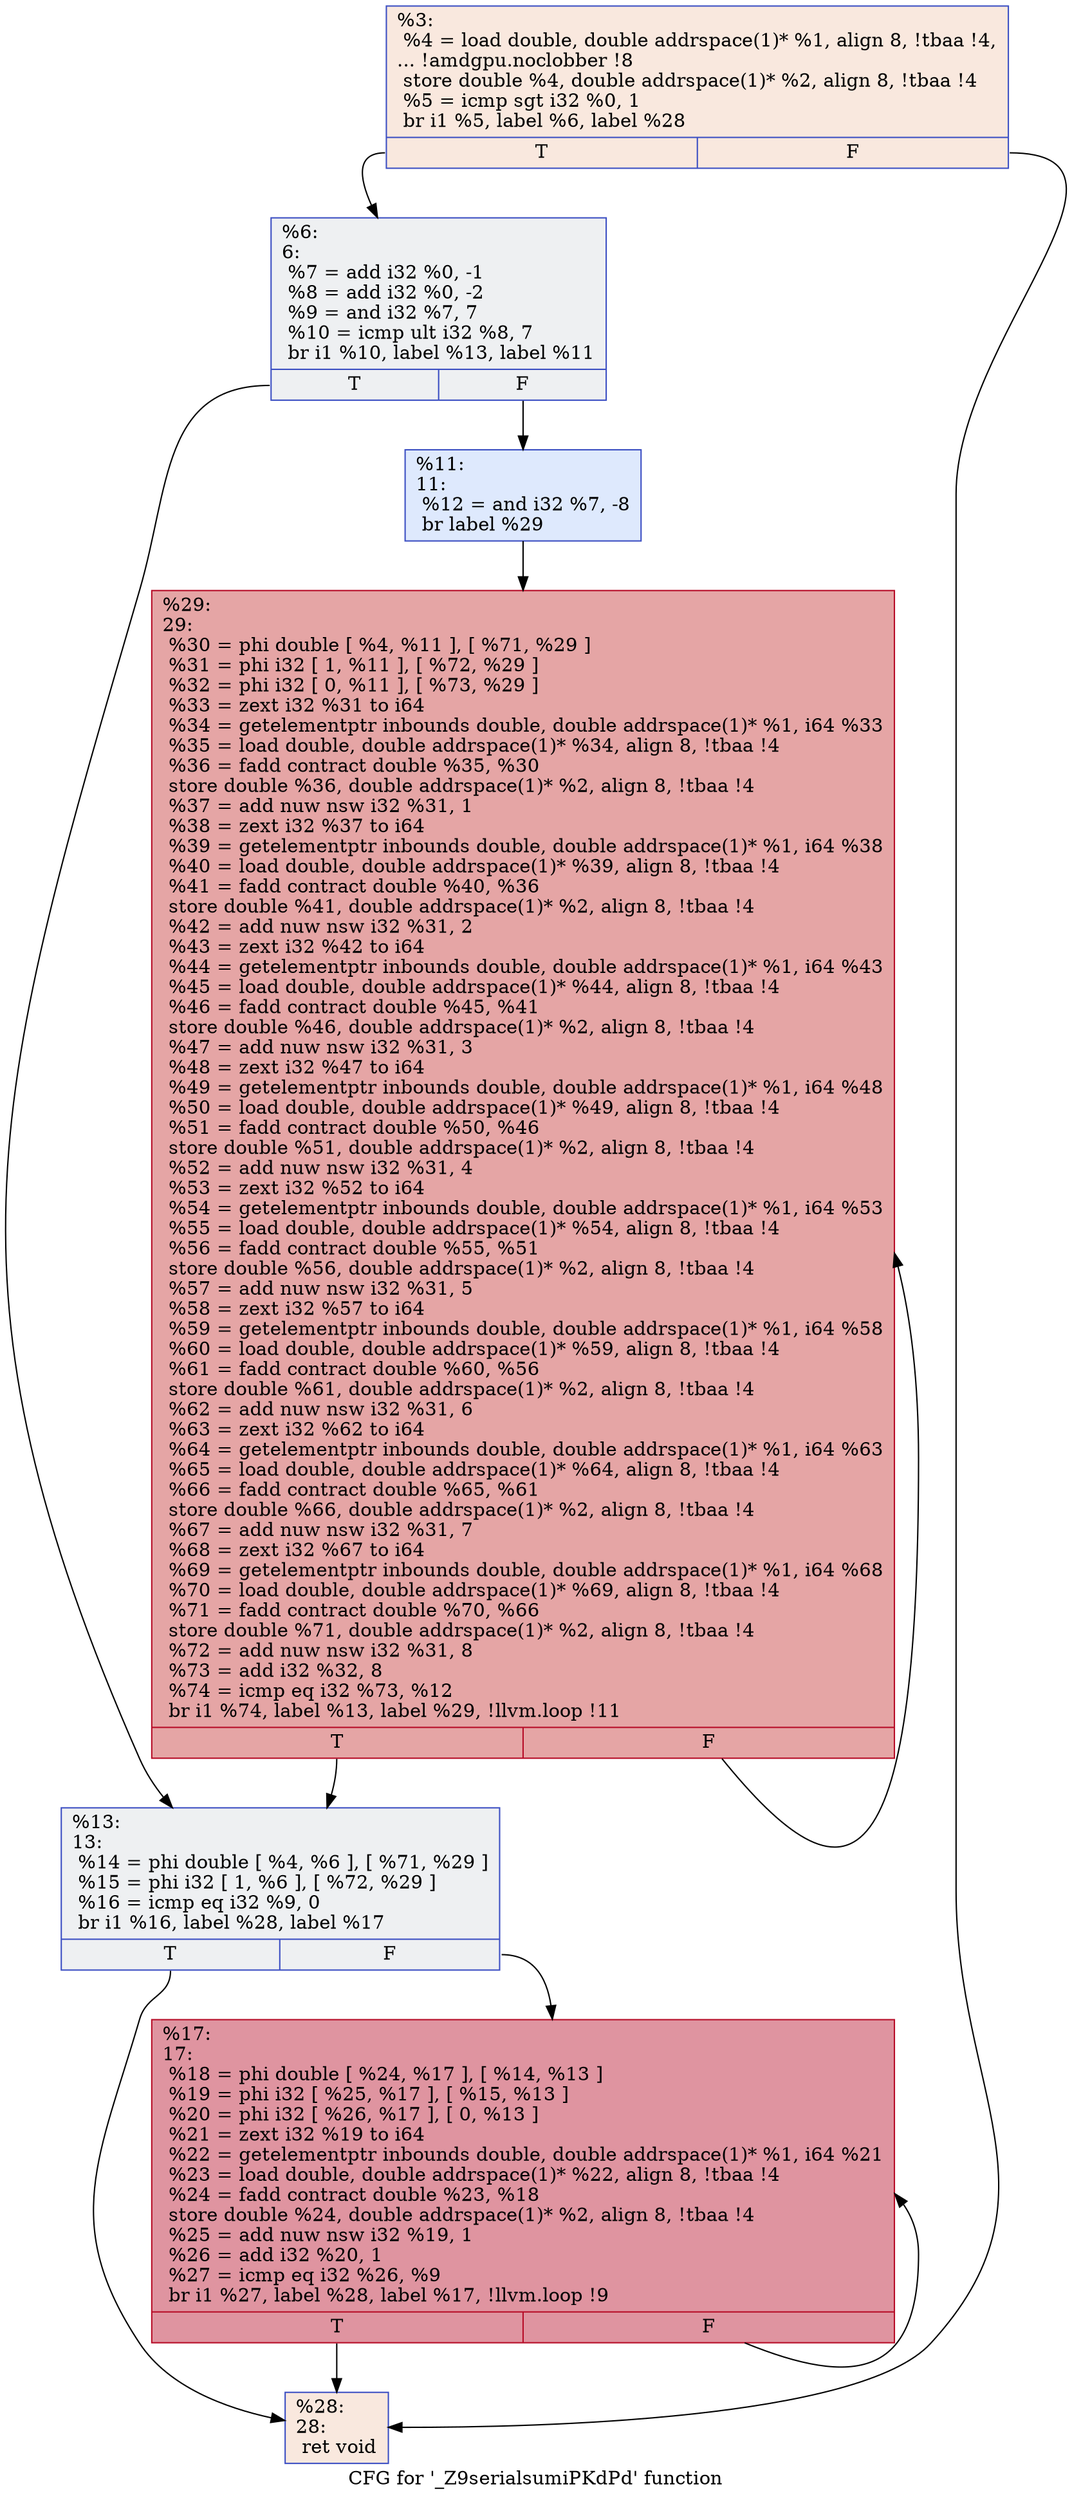 digraph "CFG for '_Z9serialsumiPKdPd' function" {
	label="CFG for '_Z9serialsumiPKdPd' function";

	Node0x536ca00 [shape=record,color="#3d50c3ff", style=filled, fillcolor="#f2cab570",label="{%3:\l  %4 = load double, double addrspace(1)* %1, align 8, !tbaa !4,\l... !amdgpu.noclobber !8\l  store double %4, double addrspace(1)* %2, align 8, !tbaa !4\l  %5 = icmp sgt i32 %0, 1\l  br i1 %5, label %6, label %28\l|{<s0>T|<s1>F}}"];
	Node0x536ca00:s0 -> Node0x536e510;
	Node0x536ca00:s1 -> Node0x536e5a0;
	Node0x536e510 [shape=record,color="#3d50c3ff", style=filled, fillcolor="#d9dce170",label="{%6:\l6:                                                \l  %7 = add i32 %0, -1\l  %8 = add i32 %0, -2\l  %9 = and i32 %7, 7\l  %10 = icmp ult i32 %8, 7\l  br i1 %10, label %13, label %11\l|{<s0>T|<s1>F}}"];
	Node0x536e510:s0 -> Node0x536d780;
	Node0x536e510:s1 -> Node0x536ea40;
	Node0x536ea40 [shape=record,color="#3d50c3ff", style=filled, fillcolor="#b5cdfa70",label="{%11:\l11:                                               \l  %12 = and i32 %7, -8\l  br label %29\l}"];
	Node0x536ea40 -> Node0x536ec40;
	Node0x536d780 [shape=record,color="#3d50c3ff", style=filled, fillcolor="#d9dce170",label="{%13:\l13:                                               \l  %14 = phi double [ %4, %6 ], [ %71, %29 ]\l  %15 = phi i32 [ 1, %6 ], [ %72, %29 ]\l  %16 = icmp eq i32 %9, 0\l  br i1 %16, label %28, label %17\l|{<s0>T|<s1>F}}"];
	Node0x536d780:s0 -> Node0x536e5a0;
	Node0x536d780:s1 -> Node0x536e860;
	Node0x536e860 [shape=record,color="#b70d28ff", style=filled, fillcolor="#b70d2870",label="{%17:\l17:                                               \l  %18 = phi double [ %24, %17 ], [ %14, %13 ]\l  %19 = phi i32 [ %25, %17 ], [ %15, %13 ]\l  %20 = phi i32 [ %26, %17 ], [ 0, %13 ]\l  %21 = zext i32 %19 to i64\l  %22 = getelementptr inbounds double, double addrspace(1)* %1, i64 %21\l  %23 = load double, double addrspace(1)* %22, align 8, !tbaa !4\l  %24 = fadd contract double %23, %18\l  store double %24, double addrspace(1)* %2, align 8, !tbaa !4\l  %25 = add nuw nsw i32 %19, 1\l  %26 = add i32 %20, 1\l  %27 = icmp eq i32 %26, %9\l  br i1 %27, label %28, label %17, !llvm.loop !9\l|{<s0>T|<s1>F}}"];
	Node0x536e860:s0 -> Node0x536e5a0;
	Node0x536e860:s1 -> Node0x536e860;
	Node0x536e5a0 [shape=record,color="#3d50c3ff", style=filled, fillcolor="#f2cab570",label="{%28:\l28:                                               \l  ret void\l}"];
	Node0x536ec40 [shape=record,color="#b70d28ff", style=filled, fillcolor="#c5333470",label="{%29:\l29:                                               \l  %30 = phi double [ %4, %11 ], [ %71, %29 ]\l  %31 = phi i32 [ 1, %11 ], [ %72, %29 ]\l  %32 = phi i32 [ 0, %11 ], [ %73, %29 ]\l  %33 = zext i32 %31 to i64\l  %34 = getelementptr inbounds double, double addrspace(1)* %1, i64 %33\l  %35 = load double, double addrspace(1)* %34, align 8, !tbaa !4\l  %36 = fadd contract double %35, %30\l  store double %36, double addrspace(1)* %2, align 8, !tbaa !4\l  %37 = add nuw nsw i32 %31, 1\l  %38 = zext i32 %37 to i64\l  %39 = getelementptr inbounds double, double addrspace(1)* %1, i64 %38\l  %40 = load double, double addrspace(1)* %39, align 8, !tbaa !4\l  %41 = fadd contract double %40, %36\l  store double %41, double addrspace(1)* %2, align 8, !tbaa !4\l  %42 = add nuw nsw i32 %31, 2\l  %43 = zext i32 %42 to i64\l  %44 = getelementptr inbounds double, double addrspace(1)* %1, i64 %43\l  %45 = load double, double addrspace(1)* %44, align 8, !tbaa !4\l  %46 = fadd contract double %45, %41\l  store double %46, double addrspace(1)* %2, align 8, !tbaa !4\l  %47 = add nuw nsw i32 %31, 3\l  %48 = zext i32 %47 to i64\l  %49 = getelementptr inbounds double, double addrspace(1)* %1, i64 %48\l  %50 = load double, double addrspace(1)* %49, align 8, !tbaa !4\l  %51 = fadd contract double %50, %46\l  store double %51, double addrspace(1)* %2, align 8, !tbaa !4\l  %52 = add nuw nsw i32 %31, 4\l  %53 = zext i32 %52 to i64\l  %54 = getelementptr inbounds double, double addrspace(1)* %1, i64 %53\l  %55 = load double, double addrspace(1)* %54, align 8, !tbaa !4\l  %56 = fadd contract double %55, %51\l  store double %56, double addrspace(1)* %2, align 8, !tbaa !4\l  %57 = add nuw nsw i32 %31, 5\l  %58 = zext i32 %57 to i64\l  %59 = getelementptr inbounds double, double addrspace(1)* %1, i64 %58\l  %60 = load double, double addrspace(1)* %59, align 8, !tbaa !4\l  %61 = fadd contract double %60, %56\l  store double %61, double addrspace(1)* %2, align 8, !tbaa !4\l  %62 = add nuw nsw i32 %31, 6\l  %63 = zext i32 %62 to i64\l  %64 = getelementptr inbounds double, double addrspace(1)* %1, i64 %63\l  %65 = load double, double addrspace(1)* %64, align 8, !tbaa !4\l  %66 = fadd contract double %65, %61\l  store double %66, double addrspace(1)* %2, align 8, !tbaa !4\l  %67 = add nuw nsw i32 %31, 7\l  %68 = zext i32 %67 to i64\l  %69 = getelementptr inbounds double, double addrspace(1)* %1, i64 %68\l  %70 = load double, double addrspace(1)* %69, align 8, !tbaa !4\l  %71 = fadd contract double %70, %66\l  store double %71, double addrspace(1)* %2, align 8, !tbaa !4\l  %72 = add nuw nsw i32 %31, 8\l  %73 = add i32 %32, 8\l  %74 = icmp eq i32 %73, %12\l  br i1 %74, label %13, label %29, !llvm.loop !11\l|{<s0>T|<s1>F}}"];
	Node0x536ec40:s0 -> Node0x536d780;
	Node0x536ec40:s1 -> Node0x536ec40;
}

